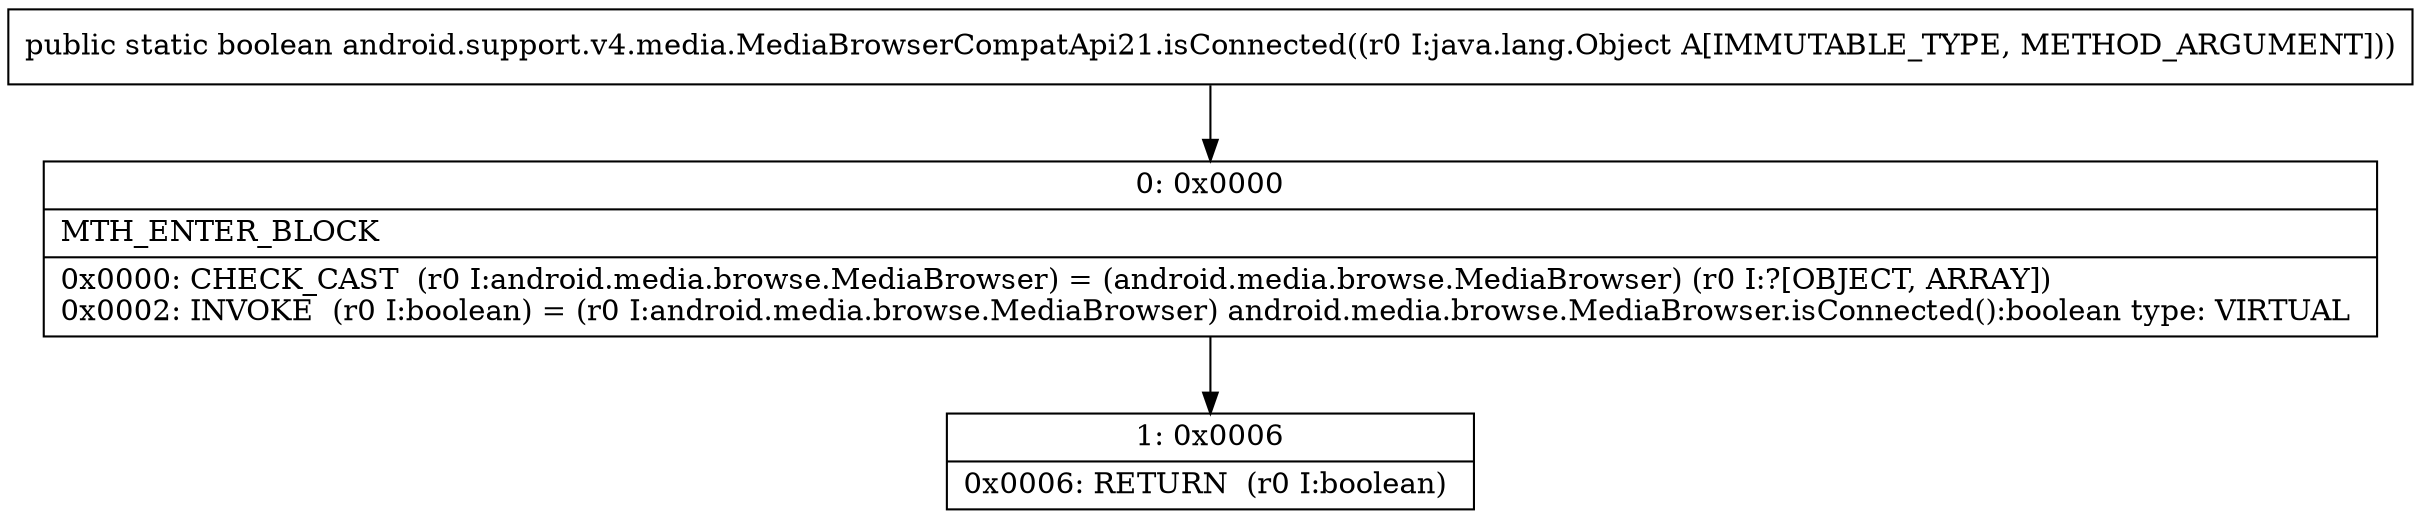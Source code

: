 digraph "CFG forandroid.support.v4.media.MediaBrowserCompatApi21.isConnected(Ljava\/lang\/Object;)Z" {
Node_0 [shape=record,label="{0\:\ 0x0000|MTH_ENTER_BLOCK\l|0x0000: CHECK_CAST  (r0 I:android.media.browse.MediaBrowser) = (android.media.browse.MediaBrowser) (r0 I:?[OBJECT, ARRAY]) \l0x0002: INVOKE  (r0 I:boolean) = (r0 I:android.media.browse.MediaBrowser) android.media.browse.MediaBrowser.isConnected():boolean type: VIRTUAL \l}"];
Node_1 [shape=record,label="{1\:\ 0x0006|0x0006: RETURN  (r0 I:boolean) \l}"];
MethodNode[shape=record,label="{public static boolean android.support.v4.media.MediaBrowserCompatApi21.isConnected((r0 I:java.lang.Object A[IMMUTABLE_TYPE, METHOD_ARGUMENT])) }"];
MethodNode -> Node_0;
Node_0 -> Node_1;
}

